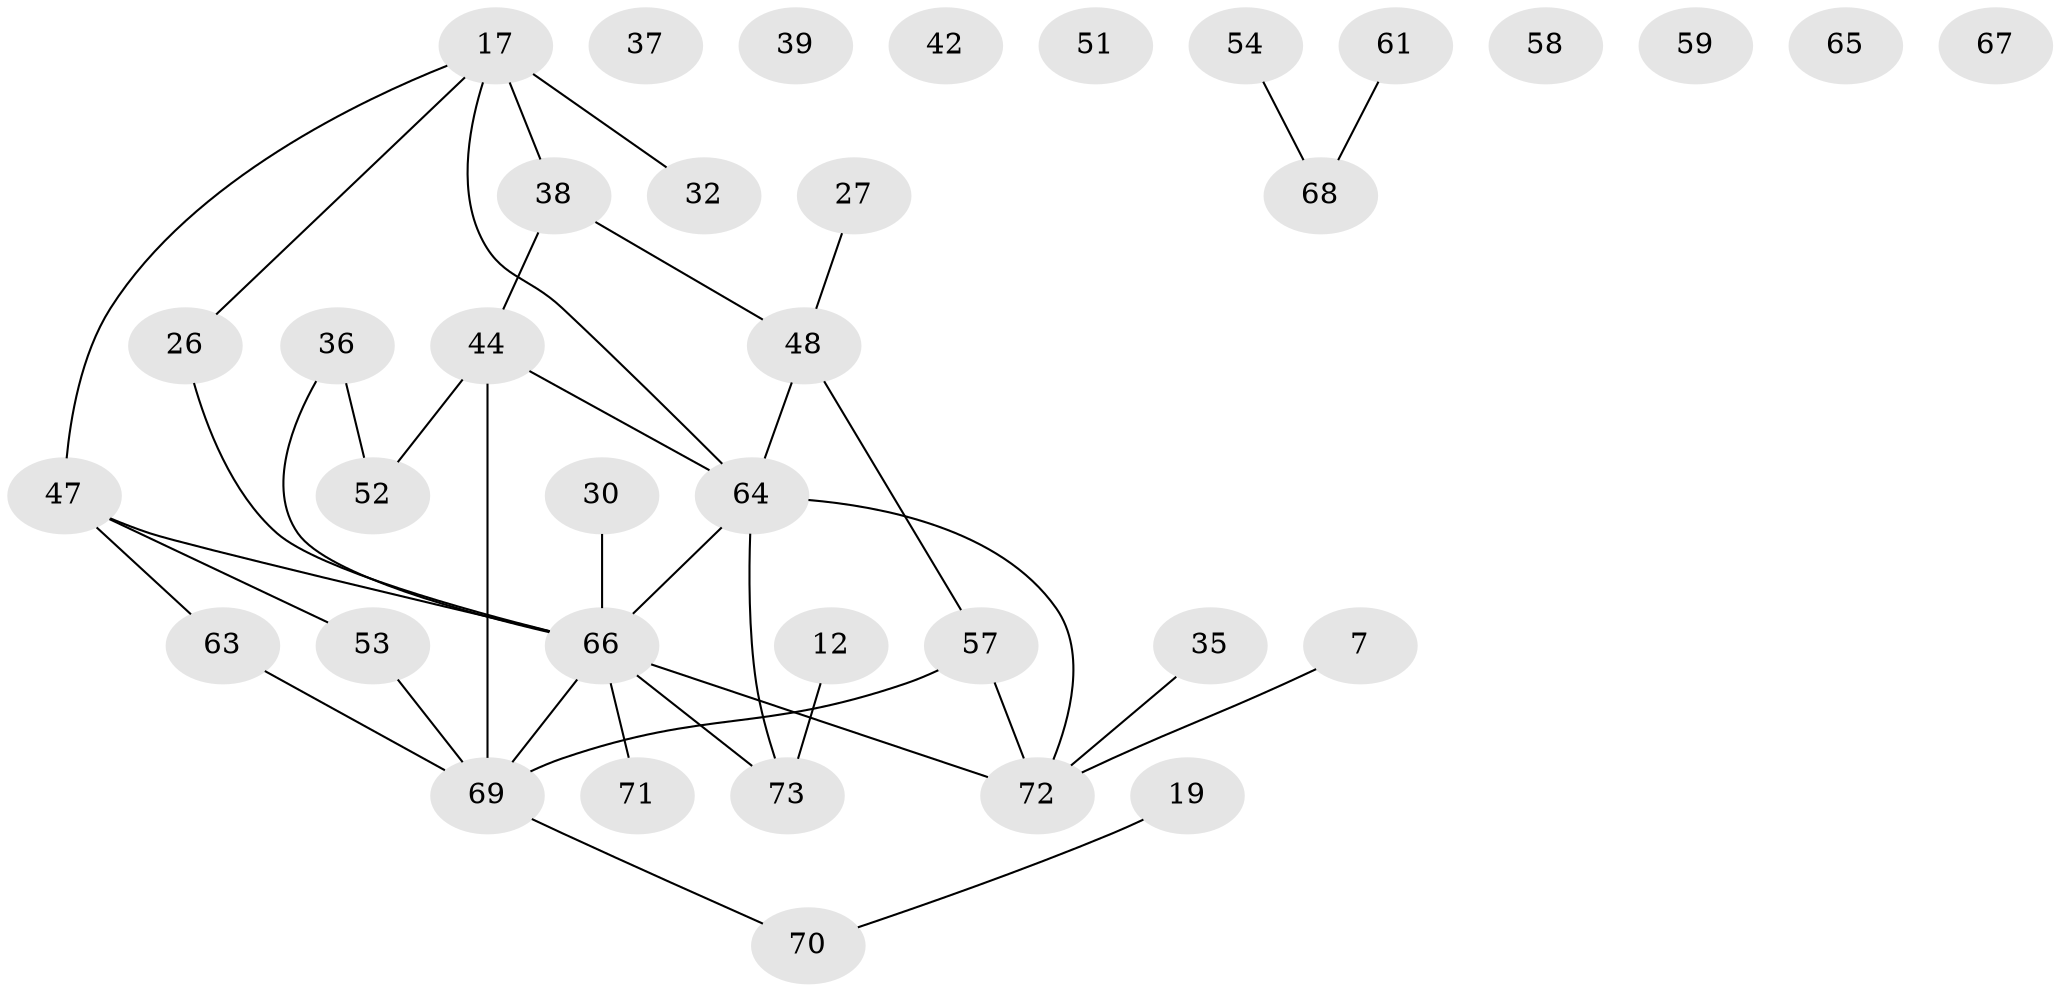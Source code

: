 // original degree distribution, {1: 0.2328767123287671, 3: 0.2054794520547945, 2: 0.1917808219178082, 4: 0.136986301369863, 5: 0.1095890410958904, 0: 0.1095890410958904, 6: 0.0136986301369863}
// Generated by graph-tools (version 1.1) at 2025/40/03/09/25 04:40:50]
// undirected, 36 vertices, 38 edges
graph export_dot {
graph [start="1"]
  node [color=gray90,style=filled];
  7;
  12;
  17 [super="+8"];
  19;
  26;
  27;
  30;
  32;
  35;
  36 [super="+28"];
  37;
  38;
  39;
  42;
  44 [super="+29+41"];
  47 [super="+31+13"];
  48 [super="+25"];
  51;
  52;
  53;
  54 [super="+18"];
  57 [super="+43"];
  58;
  59;
  61;
  63 [super="+4+22"];
  64 [super="+45"];
  65;
  66 [super="+46+56"];
  67;
  68 [super="+6"];
  69 [super="+23+55+62"];
  70;
  71 [super="+1"];
  72 [super="+49"];
  73 [super="+9"];
  7 -- 72;
  12 -- 73;
  17 -- 32;
  17 -- 38 [weight=2];
  17 -- 26;
  17 -- 47;
  17 -- 64;
  19 -- 70;
  26 -- 66;
  27 -- 48;
  30 -- 66;
  35 -- 72;
  36 -- 52;
  36 -- 66;
  38 -- 48;
  38 -- 44 [weight=2];
  44 -- 52;
  44 -- 69 [weight=2];
  44 -- 64 [weight=2];
  47 -- 63;
  47 -- 53;
  47 -- 66;
  48 -- 57;
  48 -- 64;
  53 -- 69;
  54 -- 68;
  57 -- 72 [weight=2];
  57 -- 69;
  61 -- 68;
  63 -- 69 [weight=3];
  64 -- 66 [weight=2];
  64 -- 72 [weight=2];
  64 -- 73;
  66 -- 69 [weight=4];
  66 -- 73 [weight=2];
  66 -- 72;
  66 -- 71;
  69 -- 70;
}
